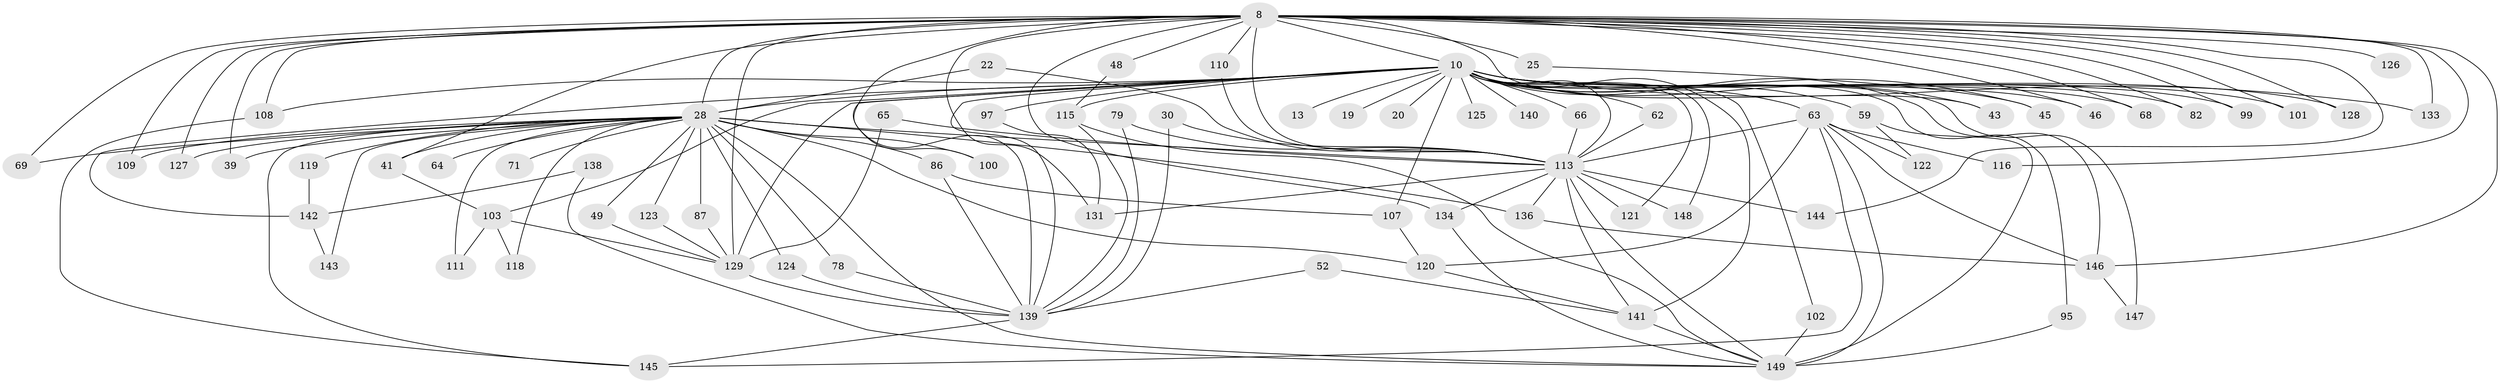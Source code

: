 // original degree distribution, {24: 0.013422818791946308, 28: 0.020134228187919462, 19: 0.013422818791946308, 22: 0.006711409395973154, 33: 0.006711409395973154, 26: 0.006711409395973154, 3: 0.14093959731543623, 2: 0.5973154362416108, 5: 0.04697986577181208, 12: 0.006711409395973154, 6: 0.03355704697986577, 7: 0.013422818791946308, 4: 0.087248322147651, 11: 0.006711409395973154}
// Generated by graph-tools (version 1.1) at 2025/43/03/09/25 04:43:45]
// undirected, 74 vertices, 148 edges
graph export_dot {
graph [start="1"]
  node [color=gray90,style=filled];
  8 [super="+4"];
  10 [super="+2+7"];
  13;
  19;
  20;
  22;
  25;
  28 [super="+9"];
  30;
  39;
  41 [super="+24"];
  43 [super="+12"];
  45;
  46;
  48;
  49;
  52;
  59;
  62;
  63 [super="+21+40"];
  64;
  65;
  66;
  68;
  69;
  71;
  78;
  79;
  82;
  86 [super="+35"];
  87;
  95;
  97;
  99;
  100 [super="+73"];
  101 [super="+77"];
  102;
  103 [super="+91+92"];
  107 [super="+32"];
  108 [super="+96+47"];
  109;
  110;
  111;
  113 [super="+34+26+11+5+36"];
  115 [super="+18"];
  116 [super="+94"];
  118;
  119;
  120 [super="+56+93"];
  121;
  122;
  123;
  124;
  125;
  126;
  127;
  128;
  129 [super="+67+117"];
  131 [super="+112"];
  133;
  134 [super="+51+83"];
  136 [super="+72"];
  138;
  139 [super="+132+114"];
  140;
  141 [super="+137"];
  142 [super="+16+15+106"];
  143;
  144;
  145 [super="+90+135"];
  146 [super="+130"];
  147 [super="+85"];
  148;
  149 [super="+76+54+88+57+75"];
  8 -- 10 [weight=8];
  8 -- 25 [weight=2];
  8 -- 68;
  8 -- 99;
  8 -- 109;
  8 -- 126 [weight=2];
  8 -- 127;
  8 -- 128;
  8 -- 139 [weight=7];
  8 -- 144;
  8 -- 133;
  8 -- 69;
  8 -- 82;
  8 -- 39;
  8 -- 46;
  8 -- 110;
  8 -- 48;
  8 -- 41;
  8 -- 134 [weight=2];
  8 -- 113 [weight=4];
  8 -- 101;
  8 -- 43;
  8 -- 116;
  8 -- 131;
  8 -- 146 [weight=3];
  8 -- 129;
  8 -- 28 [weight=4];
  8 -- 108 [weight=2];
  10 -- 13 [weight=2];
  10 -- 28 [weight=9];
  10 -- 97 [weight=2];
  10 -- 125 [weight=2];
  10 -- 128;
  10 -- 129 [weight=5];
  10 -- 140 [weight=2];
  10 -- 66;
  10 -- 133;
  10 -- 20 [weight=2];
  10 -- 103 [weight=2];
  10 -- 43 [weight=2];
  10 -- 107 [weight=2];
  10 -- 108 [weight=4];
  10 -- 121;
  10 -- 59 [weight=2];
  10 -- 100;
  10 -- 113 [weight=12];
  10 -- 101 [weight=2];
  10 -- 142 [weight=3];
  10 -- 141 [weight=6];
  10 -- 146 [weight=2];
  10 -- 19 [weight=2];
  10 -- 147 [weight=2];
  10 -- 148;
  10 -- 45;
  10 -- 46;
  10 -- 62;
  10 -- 63 [weight=2];
  10 -- 68;
  10 -- 82;
  10 -- 95;
  10 -- 99;
  10 -- 102;
  10 -- 115 [weight=2];
  10 -- 139 [weight=2];
  22 -- 113;
  22 -- 28;
  25 -- 45;
  28 -- 64 [weight=2];
  28 -- 69;
  28 -- 71 [weight=2];
  28 -- 136;
  28 -- 78;
  28 -- 143;
  28 -- 145;
  28 -- 149;
  28 -- 86;
  28 -- 87;
  28 -- 100 [weight=2];
  28 -- 39;
  28 -- 41 [weight=2];
  28 -- 109;
  28 -- 111;
  28 -- 49;
  28 -- 113 [weight=6];
  28 -- 118;
  28 -- 119;
  28 -- 120;
  28 -- 123;
  28 -- 124;
  28 -- 127;
  30 -- 113;
  30 -- 139;
  41 -- 103;
  48 -- 115;
  49 -- 129;
  52 -- 141;
  52 -- 139;
  59 -- 122;
  59 -- 149;
  62 -- 113;
  63 -- 122;
  63 -- 116;
  63 -- 149 [weight=2];
  63 -- 113 [weight=2];
  63 -- 120;
  63 -- 146;
  63 -- 145;
  65 -- 113;
  65 -- 129;
  66 -- 113;
  78 -- 139;
  79 -- 113;
  79 -- 139;
  86 -- 107;
  86 -- 139;
  87 -- 129;
  95 -- 149;
  97 -- 131;
  102 -- 149;
  103 -- 111;
  103 -- 118;
  103 -- 129;
  107 -- 120;
  108 -- 145;
  110 -- 113;
  113 -- 131;
  113 -- 134 [weight=2];
  113 -- 144;
  113 -- 148;
  113 -- 149 [weight=2];
  113 -- 121;
  113 -- 141 [weight=3];
  113 -- 136;
  115 -- 149;
  115 -- 139;
  119 -- 142;
  120 -- 141;
  123 -- 129;
  124 -- 139;
  129 -- 139;
  134 -- 149;
  136 -- 146;
  138 -- 149;
  138 -- 142;
  139 -- 145;
  141 -- 149 [weight=2];
  142 -- 143;
  146 -- 147;
}
